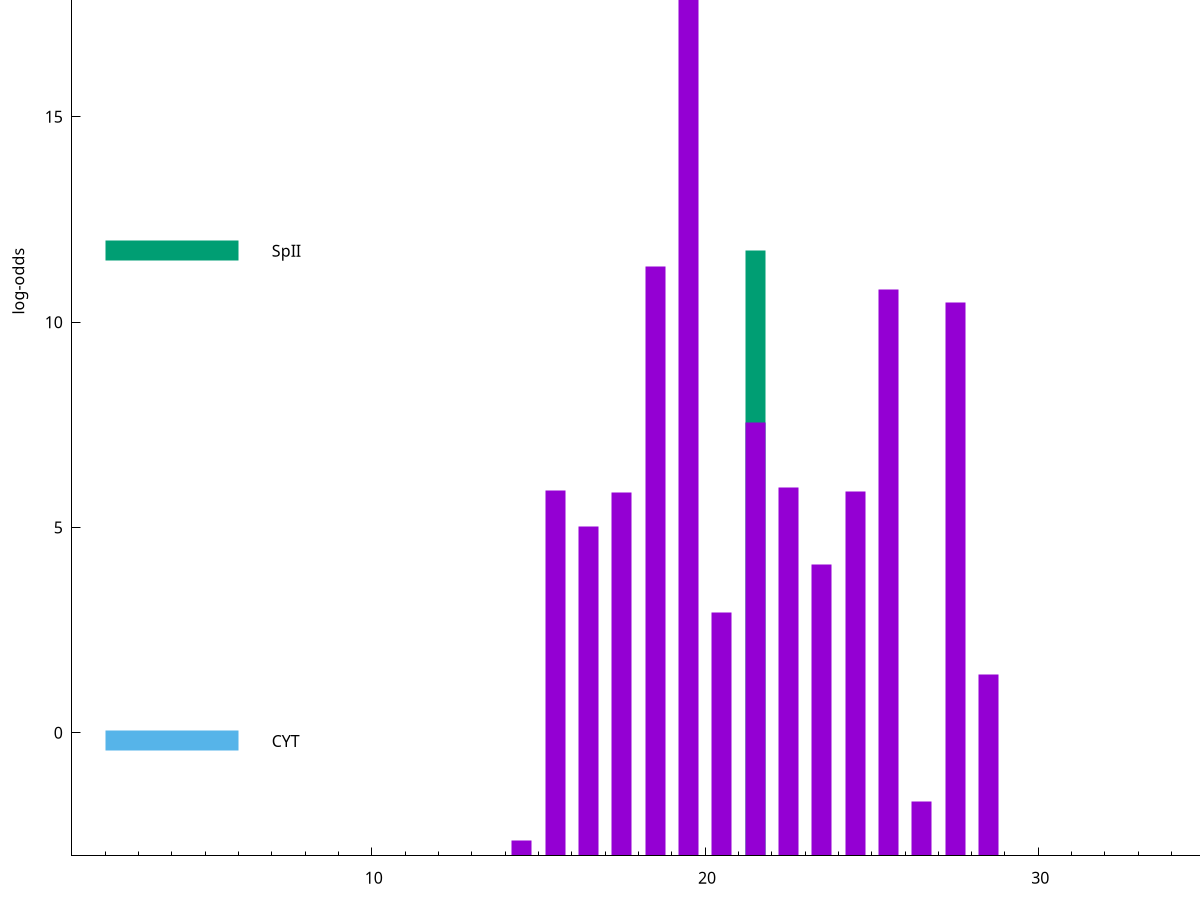 set title "LipoP predictions for SRR4017849.gff"
set size 2., 1.4
set xrange [1:70] 
set mxtics 10
set yrange [-3:25]
set y2range [0:28]
set ylabel "log-odds"
set term postscript eps color solid "Helvetica" 30
set output "SRR4017849.gff168.eps"
set arrow from 2,21.2914 to 6,21.2914 nohead lt 1 lw 20
set label "SpI" at 7,21.2914
set arrow from 2,11.7407 to 6,11.7407 nohead lt 2 lw 20
set label "SpII" at 7,11.7407
set arrow from 2,-0.200913 to 6,-0.200913 nohead lt 3 lw 20
set label "CYT" at 7,-0.200913
set arrow from 2,21.2914 to 6,21.2914 nohead lt 1 lw 20
set label "SpI" at 7,21.2914
# NOTE: The scores below are the log-odds scores with the threshold
# NOTE: subtracted (a hack to make gnuplot make the histogram all
# NOTE: look nice).
plot "-" axes x1y2 title "" with impulses lt 2 lw 20, "-" axes x1y2 title "" with impulses lt 1 lw 20
21.500000 14.740700
e
19.500000 24.287800
18.500000 14.345400
25.500000 13.794500
27.500000 13.489600
21.500000 10.566870
22.500000 8.967450
15.500000 8.904970
24.500000 8.887430
17.500000 8.850610
16.500000 8.024120
23.500000 7.099980
20.500000 5.932400
28.500000 4.414280
26.500000 1.324810
14.500000 0.366690
e
exit

